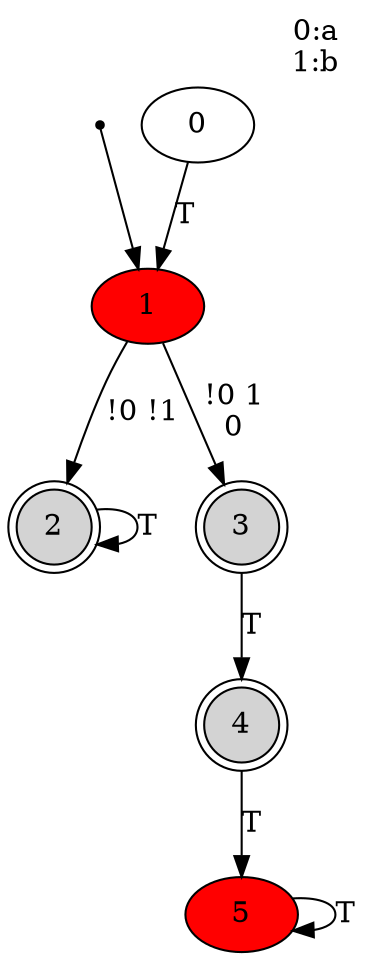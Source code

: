 digraph g {
  init  [shape=point,comment=""]
  0  [comment=""]
  1  [style=filled,fillcolor=red,comment=""]
  2  [shape=doublecircle,style=filled,fillcolor=lightgrey,comment=""]
  3  [shape=doublecircle,style=filled,fillcolor=lightgrey,comment=""]
  4  [shape=doublecircle,style=filled,fillcolor=lightgrey,comment=""]
  5  [style=filled,fillcolor=red,comment=""]
  0 -> 1 [label="T"]
  1 -> 2 [label="!0 !1"]
  1 -> 3 [label="!0 1\n0"]
  2 -> 2 [label="T"]
  3 -> 4 [label="T"]
  4 -> 5 [label="T"]
  5 -> 5 [label="T"]
  init -> 1
label = "0:a\n1:b\n"
labelloc = t
labeljust = r
}

